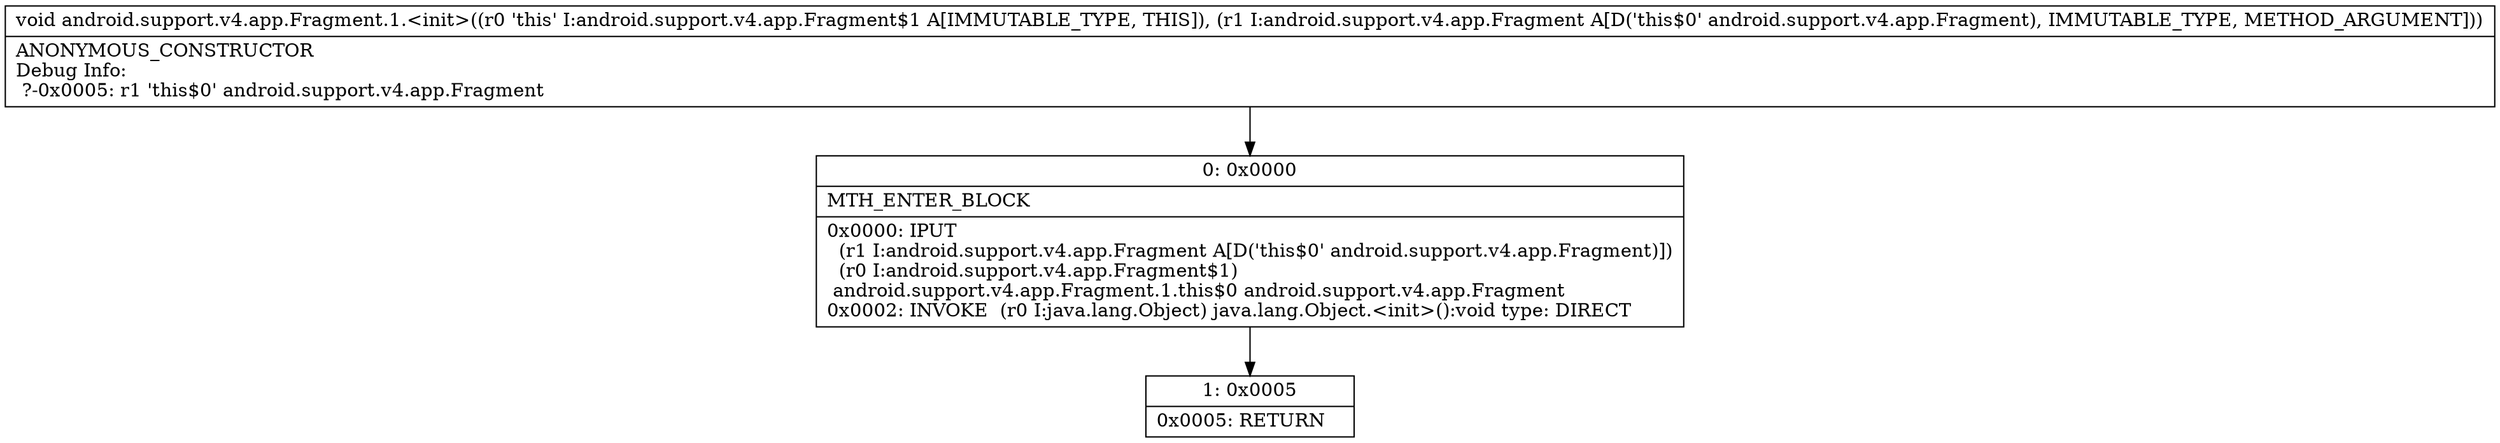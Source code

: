 digraph "CFG forandroid.support.v4.app.Fragment.1.\<init\>(Landroid\/support\/v4\/app\/Fragment;)V" {
Node_0 [shape=record,label="{0\:\ 0x0000|MTH_ENTER_BLOCK\l|0x0000: IPUT  \l  (r1 I:android.support.v4.app.Fragment A[D('this$0' android.support.v4.app.Fragment)])\l  (r0 I:android.support.v4.app.Fragment$1)\l android.support.v4.app.Fragment.1.this$0 android.support.v4.app.Fragment \l0x0002: INVOKE  (r0 I:java.lang.Object) java.lang.Object.\<init\>():void type: DIRECT \l}"];
Node_1 [shape=record,label="{1\:\ 0x0005|0x0005: RETURN   \l}"];
MethodNode[shape=record,label="{void android.support.v4.app.Fragment.1.\<init\>((r0 'this' I:android.support.v4.app.Fragment$1 A[IMMUTABLE_TYPE, THIS]), (r1 I:android.support.v4.app.Fragment A[D('this$0' android.support.v4.app.Fragment), IMMUTABLE_TYPE, METHOD_ARGUMENT]))  | ANONYMOUS_CONSTRUCTOR\lDebug Info:\l  ?\-0x0005: r1 'this$0' android.support.v4.app.Fragment\l}"];
MethodNode -> Node_0;
Node_0 -> Node_1;
}

